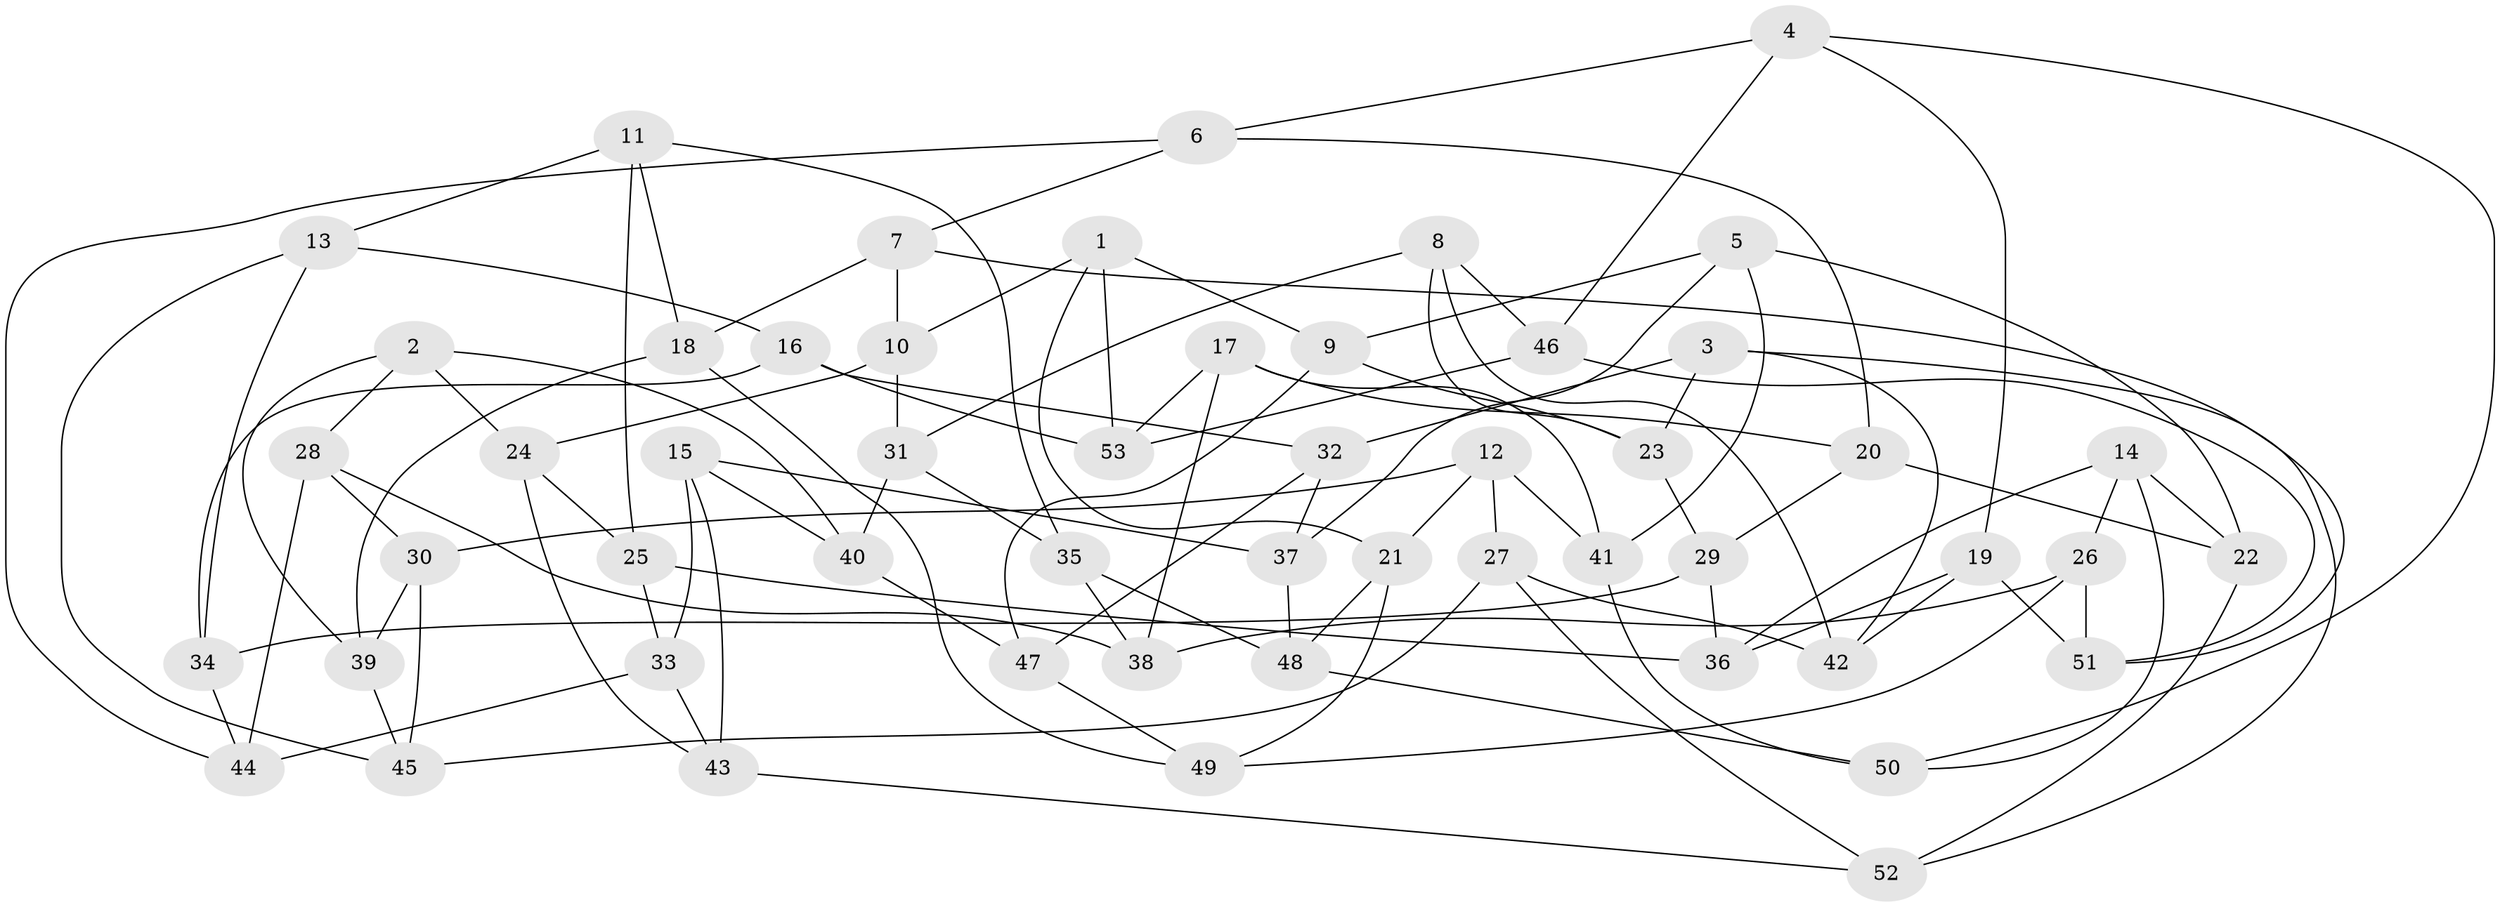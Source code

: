 // Generated by graph-tools (version 1.1) at 2025/16/03/09/25 04:16:41]
// undirected, 53 vertices, 106 edges
graph export_dot {
graph [start="1"]
  node [color=gray90,style=filled];
  1;
  2;
  3;
  4;
  5;
  6;
  7;
  8;
  9;
  10;
  11;
  12;
  13;
  14;
  15;
  16;
  17;
  18;
  19;
  20;
  21;
  22;
  23;
  24;
  25;
  26;
  27;
  28;
  29;
  30;
  31;
  32;
  33;
  34;
  35;
  36;
  37;
  38;
  39;
  40;
  41;
  42;
  43;
  44;
  45;
  46;
  47;
  48;
  49;
  50;
  51;
  52;
  53;
  1 -- 21;
  1 -- 10;
  1 -- 53;
  1 -- 9;
  2 -- 40;
  2 -- 24;
  2 -- 28;
  2 -- 39;
  3 -- 42;
  3 -- 32;
  3 -- 23;
  3 -- 52;
  4 -- 19;
  4 -- 46;
  4 -- 6;
  4 -- 50;
  5 -- 9;
  5 -- 22;
  5 -- 37;
  5 -- 41;
  6 -- 44;
  6 -- 7;
  6 -- 20;
  7 -- 10;
  7 -- 18;
  7 -- 51;
  8 -- 31;
  8 -- 23;
  8 -- 42;
  8 -- 46;
  9 -- 47;
  9 -- 23;
  10 -- 31;
  10 -- 24;
  11 -- 35;
  11 -- 25;
  11 -- 13;
  11 -- 18;
  12 -- 27;
  12 -- 41;
  12 -- 21;
  12 -- 30;
  13 -- 34;
  13 -- 45;
  13 -- 16;
  14 -- 50;
  14 -- 22;
  14 -- 36;
  14 -- 26;
  15 -- 33;
  15 -- 40;
  15 -- 43;
  15 -- 37;
  16 -- 53;
  16 -- 32;
  16 -- 34;
  17 -- 53;
  17 -- 38;
  17 -- 20;
  17 -- 41;
  18 -- 49;
  18 -- 39;
  19 -- 51;
  19 -- 42;
  19 -- 36;
  20 -- 29;
  20 -- 22;
  21 -- 49;
  21 -- 48;
  22 -- 52;
  23 -- 29;
  24 -- 43;
  24 -- 25;
  25 -- 36;
  25 -- 33;
  26 -- 38;
  26 -- 51;
  26 -- 49;
  27 -- 52;
  27 -- 42;
  27 -- 45;
  28 -- 44;
  28 -- 38;
  28 -- 30;
  29 -- 36;
  29 -- 34;
  30 -- 45;
  30 -- 39;
  31 -- 35;
  31 -- 40;
  32 -- 37;
  32 -- 47;
  33 -- 43;
  33 -- 44;
  34 -- 44;
  35 -- 38;
  35 -- 48;
  37 -- 48;
  39 -- 45;
  40 -- 47;
  41 -- 50;
  43 -- 52;
  46 -- 51;
  46 -- 53;
  47 -- 49;
  48 -- 50;
}
